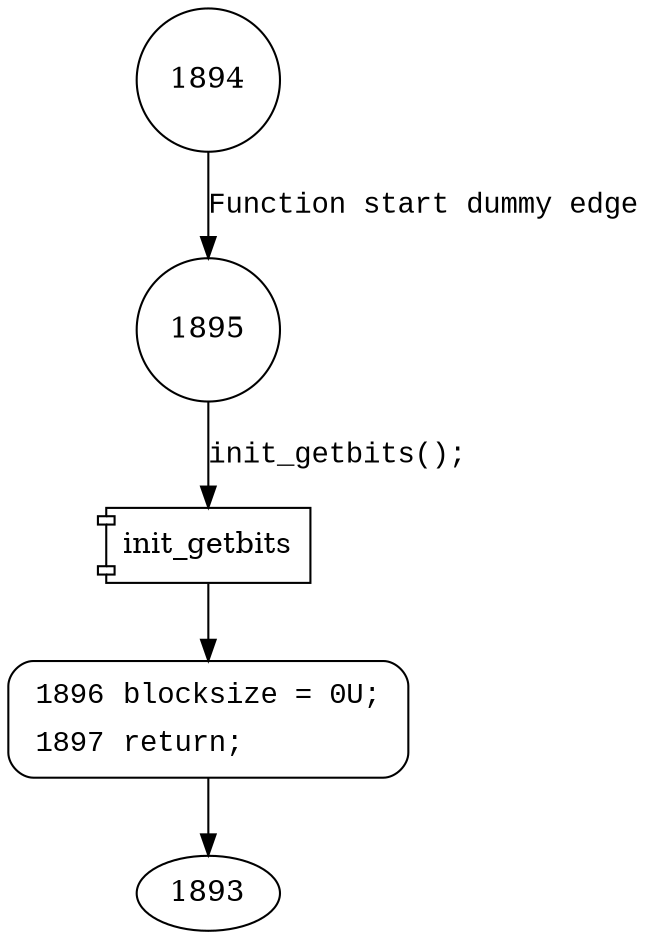 digraph huf_decode_start {
1895 [shape="circle"]
1896 [shape="circle"]
1894 [shape="circle"]
1896 [style="filled,bold" penwidth="1" fillcolor="white" fontname="Courier New" shape="Mrecord" label=<<table border="0" cellborder="0" cellpadding="3" bgcolor="white"><tr><td align="right">1896</td><td align="left">blocksize = 0U;</td></tr><tr><td align="right">1897</td><td align="left">return;</td></tr></table>>]
1896 -> 1893[label=""]
100330 [shape="component" label="init_getbits"]
1895 -> 100330 [label="init_getbits();" fontname="Courier New"]
100330 -> 1896 [label="" fontname="Courier New"]
1894 -> 1895 [label="Function start dummy edge" fontname="Courier New"]
}